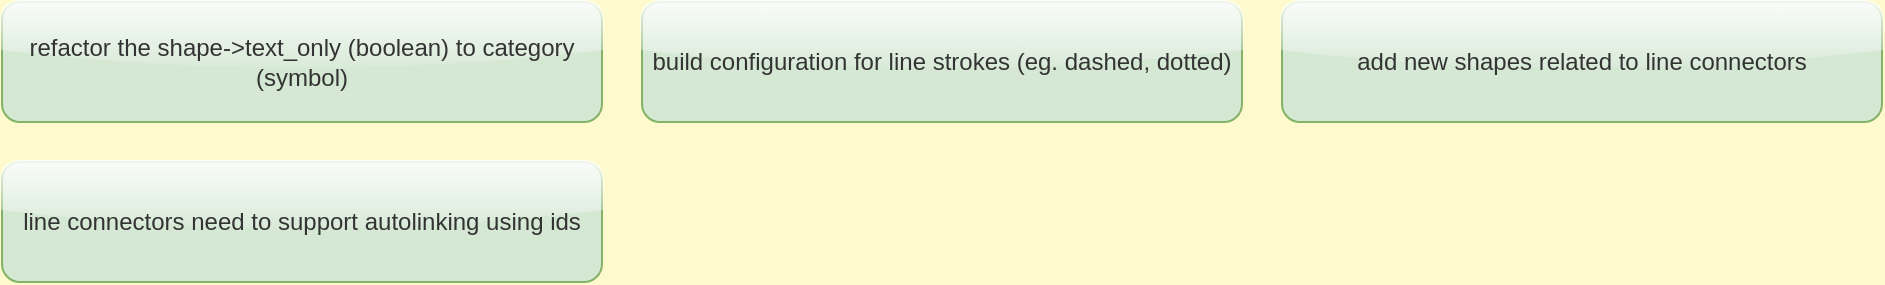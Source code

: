 <mxfile>
  <diagram id="OQJ" name="In progress">
    <mxGraphModel dx="0" dy="0" background="#FFFACD" grid="0" gridSize="10" guides="1" tooltips="1" connect="1" arrows="1" fold="1" page="1" pageScale="1" pageWidth="1169" pageHeight="827" math="0" shadow="0">
      <root>
        <mxCell id="page_root_OQJ" parent="OQJ"/>
        <mxCell id="node_root_OQJ" parent="page_root_OQJ"/>
        <mxCell id="OQJ-2" value="refactor the shape-&gt;text_only (boolean) to category (symbol)" style="whiteSpace=wrap;html=1;rounded=1;glass=1;fillColor=#d5e8d4;strokeColor=#82b366;fontColor=#333333" vertex="1" parent="node_root_OQJ">
          <mxGeometry x="10" y="10" width="300" height="60" as="geometry"/>
        </mxCell>
        <mxCell id="OQJ-3" value="build configuration for line strokes (eg. dashed, dotted)" style="whiteSpace=wrap;html=1;rounded=1;glass=1;fillColor=#d5e8d4;strokeColor=#82b366;fontColor=#333333" vertex="1" parent="node_root_OQJ">
          <mxGeometry x="330" y="10" width="300" height="60" as="geometry"/>
        </mxCell>
        <mxCell id="OQJ-4" value="add new shapes related to line connectors" style="whiteSpace=wrap;html=1;rounded=1;glass=1;fillColor=#d5e8d4;strokeColor=#82b366;fontColor=#333333" vertex="1" parent="node_root_OQJ">
          <mxGeometry x="650" y="10" width="300" height="60" as="geometry"/>
        </mxCell>
        <mxCell id="OQJ-5" value="line connectors need to support autolinking using ids" style="whiteSpace=wrap;html=1;rounded=1;glass=1;fillColor=#d5e8d4;strokeColor=#82b366;fontColor=#333333" vertex="1" parent="node_root_OQJ">
          <mxGeometry x="10" y="90" width="300" height="60" as="geometry"/>
        </mxCell>
      </root>
    </mxGraphModel>
  </diagram>
  <diagram id="QfI" name="To Do">
    <mxGraphModel dx="0" dy="0" background="#FFFACD" grid="0" gridSize="10" guides="1" tooltips="1" connect="1" arrows="1" fold="1" page="1" pageScale="1" pageWidth="1169" pageHeight="827" math="0" shadow="0">
      <root>
        <mxCell id="page_root_QfI" parent="QfI"/>
        <mxCell id="node_root_QfI" parent="page_root_QfI"/>
        <mxCell id="QfI-2" value="add page background to theme, use it whenever the theme is set at a diagram/page level" style="whiteSpace=wrap;html=1;rounded=1;glass=1;fillColor=#dae8fc;strokeColor=#6c8ebf;fontColor=#333333" vertex="1" parent="node_root_QfI">
          <mxGeometry x="10" y="10" width="300" height="60" as="geometry"/>
        </mxCell>
        <mxCell id="QfI-3" value="move DrawioDsl::Formatters::Factory::FORMATTERS to resource file" style="whiteSpace=wrap;html=1;rounded=1;glass=1;fillColor=#dae8fc;strokeColor=#6c8ebf;fontColor=#333333" vertex="1" parent="node_root_QfI">
          <mxGeometry x="330" y="10" width="300" height="60" as="geometry"/>
        </mxCell>
        <mxCell id="QfI-4" value="move DrawioDsl::Formatters::StyleBuilder::MAPPINGS to resource file" style="whiteSpace=wrap;html=1;rounded=1;glass=1;fillColor=#dae8fc;strokeColor=#6c8ebf;fontColor=#333333" vertex="1" parent="node_root_QfI">
          <mxGeometry x="650" y="10" width="300" height="60" as="geometry"/>
        </mxCell>
        <mxCell id="QfI-5" value="need to setup new project plans" style="whiteSpace=wrap;html=1;rounded=1;glass=1;fillColor=#dae8fc;strokeColor=#6c8ebf;fontColor=#333333" vertex="1" parent="node_root_QfI">
          <mxGeometry x="10" y="90" width="300" height="60" as="geometry"/>
        </mxCell>
        <mxCell id="QfI-6" value="settings style attributes need to de-duplicate, might be best to utilize the new StyleBuilder class" style="whiteSpace=wrap;html=1;rounded=1;glass=1;fillColor=#dae8fc;strokeColor=#6c8ebf;fontColor=#333333" vertex="1" parent="node_root_QfI">
          <mxGeometry x="330" y="90" width="300" height="60" as="geometry"/>
        </mxCell>
        <mxCell id="QfI-7" value="write SVG directly into other projects" style="whiteSpace=wrap;html=1;rounded=1;glass=1;fillColor=#dae8fc;strokeColor=#6c8ebf;fontColor=#333333" vertex="1" parent="node_root_QfI">
          <mxGeometry x="650" y="90" width="300" height="60" as="geometry"/>
        </mxCell>
        <mxCell id="QfI-8" value="add :shape and :text-only to random shape generator" style="whiteSpace=wrap;html=1;rounded=1;glass=1;fillColor=#dae8fc;strokeColor=#6c8ebf;fontColor=#333333" vertex="1" parent="node_root_QfI">
          <mxGeometry x="10" y="170" width="300" height="60" as="geometry"/>
        </mxCell>
        <mxCell id="QfI-9" value="Nodes need to support child nodes" style="whiteSpace=wrap;html=1;rounded=1;glass=1;fillColor=#dae8fc;strokeColor=#6c8ebf;fontColor=#333333" vertex="1" parent="node_root_QfI">
          <mxGeometry x="330" y="170" width="300" height="60" as="geometry"/>
        </mxCell>
        <mxCell id="QfI-10" value="Grid layout does not position itself in relation to the last element" style="whiteSpace=wrap;html=1;rounded=1;glass=1;fillColor=#dae8fc;strokeColor=#6c8ebf;fontColor=#333333" vertex="1" parent="node_root_QfI">
          <mxGeometry x="650" y="170" width="300" height="60" as="geometry"/>
        </mxCell>
        <mxCell id="QfI-11" value="Dynamic sized shapes that expand to the size of their text" style="whiteSpace=wrap;html=1;rounded=1;glass=1;fillColor=#dae8fc;strokeColor=#6c8ebf;fontColor=#333333" vertex="1" parent="node_root_QfI">
          <mxGeometry x="10" y="250" width="300" height="60" as="geometry"/>
        </mxCell>
        <mxCell id="QfI-12" value="Control of text padding left, right, top and bottom" style="whiteSpace=wrap;html=1;rounded=1;glass=1;fillColor=#dae8fc;strokeColor=#6c8ebf;fontColor=#333333" vertex="1" parent="node_root_QfI">
          <mxGeometry x="330" y="250" width="300" height="60" as="geometry"/>
        </mxCell>
        <mxCell id="QfI-13" value="Improve the theme control over text-only shapes" style="whiteSpace=wrap;html=1;rounded=1;glass=1;fillColor=#dae8fc;strokeColor=#6c8ebf;fontColor=#333333" vertex="1" parent="node_root_QfI">
          <mxGeometry x="650" y="250" width="300" height="60" as="geometry"/>
        </mxCell>
        <mxCell id="QfI-14" value="x,y settings do not work for shapes within a grid layout" style="whiteSpace=wrap;html=1;rounded=1;glass=1;fillColor=#dae8fc;strokeColor=#6c8ebf;fontColor=#333333" vertex="1" parent="node_root_QfI">
          <mxGeometry x="10" y="330" width="300" height="60" as="geometry"/>
        </mxCell>
        <mxCell id="QfI-15" value="page layout so that you drop elements on and they are positioned correctly, e.g centered, left, right, etc, maybe a grid layout with a wrap of 1 and a width of the page is sufficient" style="whiteSpace=wrap;html=1;rounded=1;glass=1;fillColor=#dae8fc;strokeColor=#6c8ebf;fontColor=#333333" vertex="1" parent="node_root_QfI">
          <mxGeometry x="330" y="330" width="300" height="60" as="geometry"/>
        </mxCell>
      </root>
    </mxGraphModel>
  </diagram>
  <diagram id="TcB" name="Done">
    <mxGraphModel dx="0" dy="0" background="#FFFACD" grid="0" gridSize="10" guides="1" tooltips="1" connect="1" arrows="1" fold="1" page="1" pageScale="1" pageWidth="1169" pageHeight="827" math="0" shadow="0">
      <root>
        <mxCell id="page_root_TcB" parent="TcB"/>
        <mxCell id="node_root_TcB" parent="page_root_TcB"/>
        <mxCell id="TcB-2" value="ensure that ids are working as expected" style="whiteSpace=wrap;html=1;rounded=1;glass=1;fillColor=#f8cecc;strokeColor=#b85450;fontColor=#333333" vertex="1" parent="node_root_TcB">
          <mxGeometry x="10" y="10" width="300" height="60" as="geometry"/>
        </mxCell>
        <mxCell id="TcB-3" value="alter the initial parameter of all shapes so that it can be an ID, without named attribute" style="whiteSpace=wrap;html=1;rounded=1;glass=1;fillColor=#f8cecc;strokeColor=#b85450;fontColor=#333333" vertex="1" parent="node_root_TcB">
          <mxGeometry x="330" y="10" width="300" height="60" as="geometry"/>
        </mxCell>
        <mxCell id="TcB-4" value="move project-plan files" style="whiteSpace=wrap;html=1;rounded=1;glass=1;fillColor=#f8cecc;strokeColor=#b85450;fontColor=#333333" vertex="1" parent="node_root_TcB">
          <mxGeometry x="650" y="10" width="300" height="60" as="geometry"/>
        </mxCell>
        <mxCell id="TcB-5" value="alter configure_shape so it sets the default shape key and use that for selecting the default HTML formatter" style="whiteSpace=wrap;html=1;rounded=1;glass=1;fillColor=#f8cecc;strokeColor=#b85450;fontColor=#333333" vertex="1" parent="node_root_TcB">
          <mxGeometry x="10" y="90" width="300" height="60" as="geometry"/>
        </mxCell>
        <mxCell id="TcB-6" value="add todo shape to simplify project plan drawing" style="whiteSpace=wrap;html=1;rounded=1;glass=1;fillColor=#f8cecc;strokeColor=#b85450;fontColor=#333333" vertex="1" parent="node_root_TcB">
          <mxGeometry x="330" y="90" width="300" height="60" as="geometry"/>
        </mxCell>
        <mxCell id="TcB-7" value="introduce .value property to shape and let it use either formatted HTML or plain text title" style="whiteSpace=wrap;html=1;rounded=1;glass=1;fillColor=#f8cecc;strokeColor=#b85450;fontColor=#333333" vertex="1" parent="node_root_TcB">
          <mxGeometry x="650" y="90" width="300" height="60" as="geometry"/>
        </mxCell>
        <mxCell id="TcB-8" value="formatter DSL that can render HTML directly into the value property" style="whiteSpace=wrap;html=1;rounded=1;glass=1;fillColor=#f8cecc;strokeColor=#b85450;fontColor=#333333" vertex="1" parent="node_root_TcB">
          <mxGeometry x="10" y="170" width="300" height="60" as="geometry"/>
        </mxCell>
        <mxCell id="TcB-9" value="formatter DSL for class and interface generation" style="whiteSpace=wrap;html=1;rounded=1;glass=1;fillColor=#f8cecc;strokeColor=#b85450;fontColor=#333333" vertex="1" parent="node_root_TcB">
          <mxGeometry x="330" y="170" width="300" height="60" as="geometry"/>
        </mxCell>
        <mxCell id="TcB-10" value="generate extension based graphics based on drawio extensions.js" style="whiteSpace=wrap;html=1;rounded=1;glass=1;fillColor=#f8cecc;strokeColor=#b85450;fontColor=#333333" vertex="1" parent="node_root_TcB">
          <mxGeometry x="650" y="170" width="300" height="60" as="geometry"/>
        </mxCell>
        <mxCell id="TcB-11" value="active? flag on page defaulting to true. set to false to exclude page from diagram." style="whiteSpace=wrap;html=1;rounded=1;glass=1;fillColor=#f8cecc;strokeColor=#b85450;fontColor=#333333" vertex="1" parent="node_root_TcB">
          <mxGeometry x="10" y="250" width="300" height="60" as="geometry"/>
        </mxCell>
        <mxCell id="TcB-12" value="first level child nodes need to hang of node 1" style="whiteSpace=wrap;html=1;rounded=1;glass=1;fillColor=#f8cecc;strokeColor=#b85450;fontColor=#333333" vertex="1" parent="node_root_TcB">
          <mxGeometry x="330" y="250" width="300" height="60" as="geometry"/>
        </mxCell>
        <mxCell id="TcB-13" value="node has child nodes and add_node will set a nodes parent" style="whiteSpace=wrap;html=1;rounded=1;glass=1;fillColor=#f8cecc;strokeColor=#b85450;fontColor=#333333" vertex="1" parent="node_root_TcB">
          <mxGeometry x="650" y="250" width="300" height="60" as="geometry"/>
        </mxCell>
        <mxCell id="TcB-14" value="nodes can belong to a parent node, the top level node responds with truthy to root?" style="whiteSpace=wrap;html=1;rounded=1;glass=1;fillColor=#f8cecc;strokeColor=#b85450;fontColor=#333333" vertex="1" parent="node_root_TcB">
          <mxGeometry x="10" y="330" width="300" height="60" as="geometry"/>
        </mxCell>
        <mxCell id="TcB-15" value="add sample diagram for the github readme file" style="whiteSpace=wrap;html=1;rounded=1;glass=1;fillColor=#f8cecc;strokeColor=#b85450;fontColor=#333333" vertex="1" parent="node_root_TcB">
          <mxGeometry x="330" y="330" width="300" height="60" as="geometry"/>
        </mxCell>
        <mxCell id="TcB-16" value="write samples into docs folder and display in readme" style="whiteSpace=wrap;html=1;rounded=1;glass=1;fillColor=#f8cecc;strokeColor=#b85450;fontColor=#333333" vertex="1" parent="node_root_TcB">
          <mxGeometry x="650" y="330" width="300" height="60" as="geometry"/>
        </mxCell>
        <mxCell id="TcB-17" value="add export as .PNG, needs to take a page number as the PNG will not support multiple pages" style="whiteSpace=wrap;html=1;rounded=1;glass=1;fillColor=#f8cecc;strokeColor=#b85450;fontColor=#333333" vertex="1" parent="node_root_TcB">
          <mxGeometry x="10" y="410" width="300" height="60" as="geometry"/>
        </mxCell>
        <mxCell id="TcB-18" value="add export as .SVG, needs to take a page number as the SVG will not support multiple pages" style="whiteSpace=wrap;html=1;rounded=1;glass=1;fillColor=#f8cecc;strokeColor=#b85450;fontColor=#333333" vertex="1" parent="node_root_TcB">
          <mxGeometry x="330" y="410" width="300" height="60" as="geometry"/>
        </mxCell>
        <mxCell id="TcB-19" value="add save as .drawio" style="whiteSpace=wrap;html=1;rounded=1;glass=1;fillColor=#f8cecc;strokeColor=#b85450;fontColor=#333333" vertex="1" parent="node_root_TcB">
          <mxGeometry x="650" y="410" width="300" height="60" as="geometry"/>
        </mxCell>
      </root>
    </mxGraphModel>
  </diagram>
</mxfile>